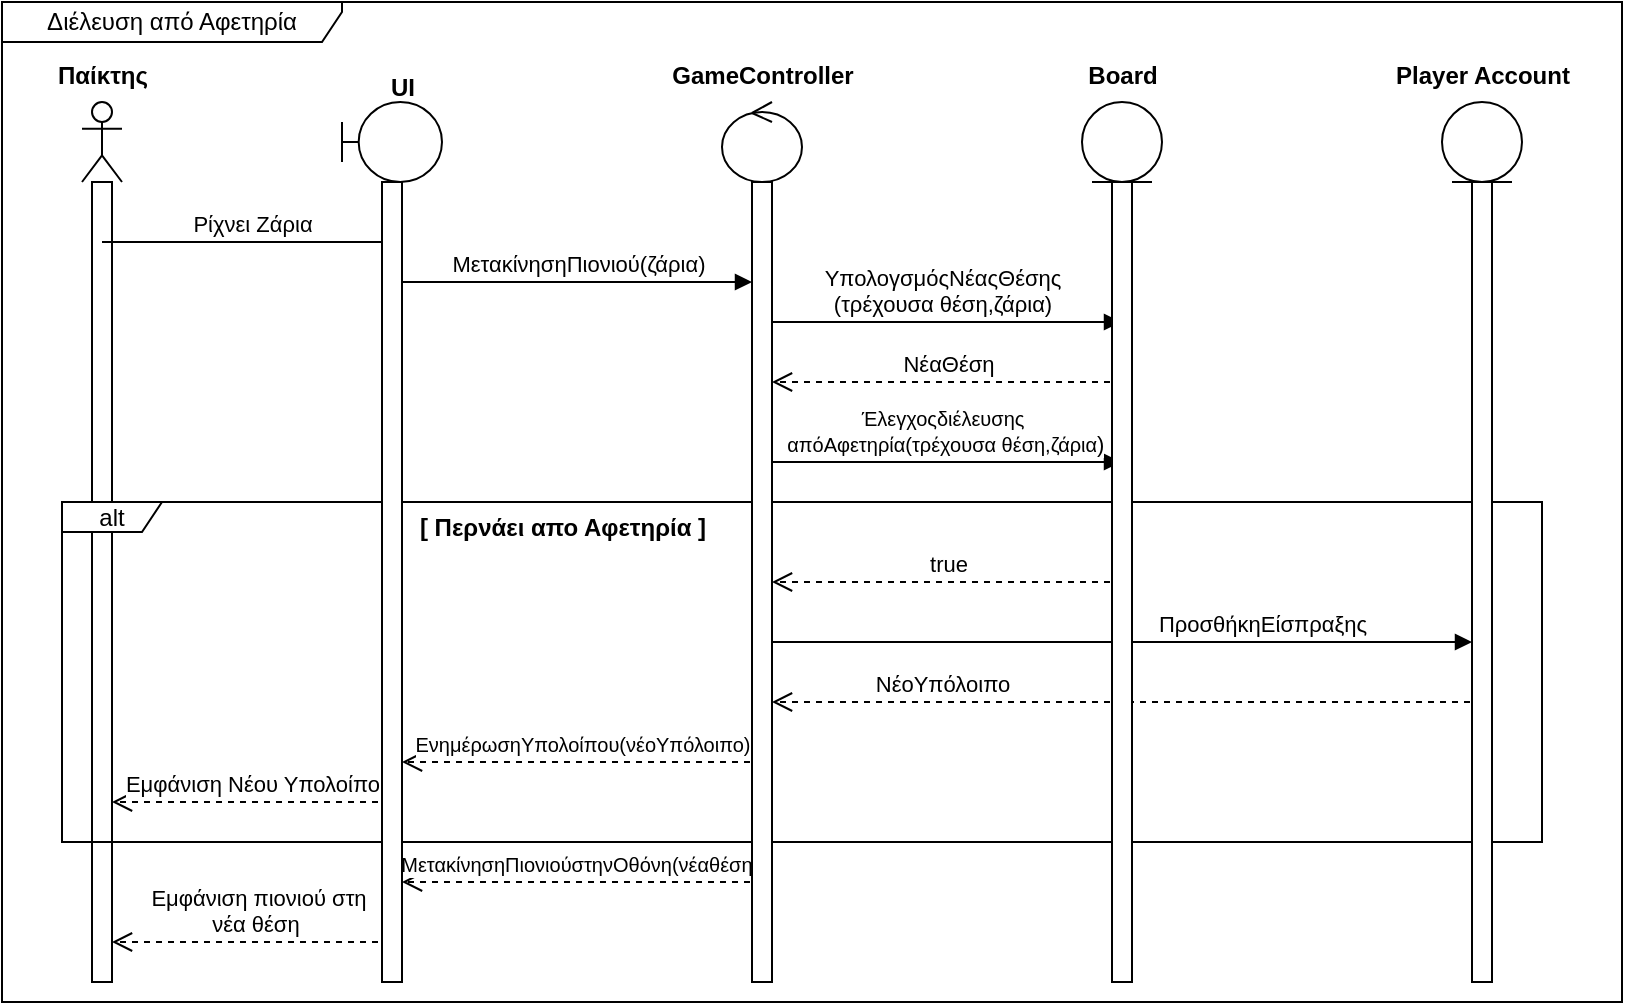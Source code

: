 <mxfile version="26.2.14">
  <diagram name="Page-1" id="6GmpVdnkwemMvTOw-Q8r">
    <mxGraphModel dx="1042" dy="1627" grid="1" gridSize="10" guides="1" tooltips="1" connect="1" arrows="1" fold="1" page="1" pageScale="1" pageWidth="850" pageHeight="1100" math="0" shadow="0">
      <root>
        <mxCell id="0" />
        <mxCell id="1" parent="0" />
        <mxCell id="pMZ6z50Nd3b6FBYLMqOy-1" value="" style="shape=umlLifeline;perimeter=lifelinePerimeter;whiteSpace=wrap;html=1;container=1;dropTarget=0;collapsible=0;recursiveResize=0;outlineConnect=0;portConstraint=eastwest;newEdgeStyle={&quot;curved&quot;:0,&quot;rounded&quot;:0};participant=umlActor;" parent="1" vertex="1">
          <mxGeometry x="50" y="40" width="20" height="440" as="geometry" />
        </mxCell>
        <mxCell id="pMZ6z50Nd3b6FBYLMqOy-7" value="" style="html=1;points=[[0,0,0,0,5],[0,1,0,0,-5],[1,0,0,0,5],[1,1,0,0,-5]];perimeter=orthogonalPerimeter;outlineConnect=0;targetShapes=umlLifeline;portConstraint=eastwest;newEdgeStyle={&quot;curved&quot;:0,&quot;rounded&quot;:0};" parent="pMZ6z50Nd3b6FBYLMqOy-1" vertex="1">
          <mxGeometry x="5" y="40" width="10" height="400" as="geometry" />
        </mxCell>
        <mxCell id="pMZ6z50Nd3b6FBYLMqOy-2" value="Παίκτης" style="text;align=center;fontStyle=1;verticalAlign=middle;spacingLeft=3;spacingRight=3;strokeColor=none;rotatable=0;points=[[0,0.5],[1,0.5]];portConstraint=eastwest;html=1;" parent="1" vertex="1">
          <mxGeometry x="20" y="14" width="80" height="26" as="geometry" />
        </mxCell>
        <mxCell id="pMZ6z50Nd3b6FBYLMqOy-12" value="Ρίχνει Ζάρια" style="html=1;verticalAlign=bottom;endArrow=block;curved=0;rounded=0;" parent="1" edge="1">
          <mxGeometry width="80" relative="1" as="geometry">
            <mxPoint x="60" y="110" as="sourcePoint" />
            <mxPoint x="209.5" y="110" as="targetPoint" />
          </mxGeometry>
        </mxCell>
        <mxCell id="pMZ6z50Nd3b6FBYLMqOy-13" value="ΜετακίνησηΠιονιού(ζάρια)" style="html=1;verticalAlign=bottom;endArrow=block;curved=0;rounded=0;" parent="1" edge="1">
          <mxGeometry width="80" relative="1" as="geometry">
            <mxPoint x="210" y="130" as="sourcePoint" />
            <mxPoint x="385" y="130" as="targetPoint" />
          </mxGeometry>
        </mxCell>
        <mxCell id="pMZ6z50Nd3b6FBYLMqOy-14" value="ΥπολογσμόςΝέαςΘέσης&lt;div&gt;(τρέχουσα θέση,ζάρια)&lt;/div&gt;" style="html=1;verticalAlign=bottom;endArrow=block;curved=0;rounded=0;" parent="1" edge="1">
          <mxGeometry width="80" relative="1" as="geometry">
            <mxPoint x="390" y="150" as="sourcePoint" />
            <mxPoint x="569.5" y="150" as="targetPoint" />
          </mxGeometry>
        </mxCell>
        <mxCell id="pMZ6z50Nd3b6FBYLMqOy-15" value="ΝέαΘέση" style="html=1;verticalAlign=bottom;endArrow=open;dashed=1;endSize=8;curved=0;rounded=0;" parent="1" edge="1">
          <mxGeometry relative="1" as="geometry">
            <mxPoint x="570" y="180" as="sourcePoint" />
            <mxPoint x="395" y="180" as="targetPoint" />
          </mxGeometry>
        </mxCell>
        <mxCell id="pMZ6z50Nd3b6FBYLMqOy-16" value="&lt;font style=&quot;font-size: 10px;&quot;&gt;Έλεγχοςδιέλευσης&lt;/font&gt;&lt;div&gt;&lt;font style=&quot;font-size: 10px;&quot;&gt;&amp;nbsp;απόΑφετηρία(τρέχουσα θέση,ζάρια&lt;/font&gt;)&lt;/div&gt;" style="html=1;verticalAlign=bottom;endArrow=block;curved=0;rounded=0;" parent="1" edge="1">
          <mxGeometry width="80" relative="1" as="geometry">
            <mxPoint x="390" y="220" as="sourcePoint" />
            <mxPoint x="569.5" y="220" as="targetPoint" />
          </mxGeometry>
        </mxCell>
        <mxCell id="pMZ6z50Nd3b6FBYLMqOy-17" value="Διέλευση από Αφετηρία" style="shape=umlFrame;whiteSpace=wrap;html=1;pointerEvents=0;width=170;height=20;" parent="1" vertex="1">
          <mxGeometry x="10" y="-10" width="810" height="500" as="geometry" />
        </mxCell>
        <mxCell id="pMZ6z50Nd3b6FBYLMqOy-18" value="alt" style="shape=umlFrame;whiteSpace=wrap;html=1;pointerEvents=0;width=50;height=15;" parent="1" vertex="1">
          <mxGeometry x="40" y="240" width="740" height="170" as="geometry" />
        </mxCell>
        <mxCell id="pMZ6z50Nd3b6FBYLMqOy-19" value="[ Περνάει απο Αφετηρία ]" style="text;align=center;fontStyle=1;verticalAlign=middle;spacingLeft=3;spacingRight=3;strokeColor=none;rotatable=0;points=[[0,0.5],[1,0.5]];portConstraint=eastwest;html=1;" parent="1" vertex="1">
          <mxGeometry x="250" y="240" width="80" height="26" as="geometry" />
        </mxCell>
        <mxCell id="pMZ6z50Nd3b6FBYLMqOy-20" value="true" style="html=1;verticalAlign=bottom;endArrow=open;dashed=1;endSize=8;curved=0;rounded=0;" parent="1" edge="1">
          <mxGeometry relative="1" as="geometry">
            <mxPoint x="570" y="280" as="sourcePoint" />
            <mxPoint x="395" y="280" as="targetPoint" />
          </mxGeometry>
        </mxCell>
        <mxCell id="pMZ6z50Nd3b6FBYLMqOy-22" value="ΠροσθήκηΕίσπραξης" style="html=1;verticalAlign=bottom;endArrow=block;curved=0;rounded=0;" parent="1" edge="1">
          <mxGeometry x="0.408" width="80" relative="1" as="geometry">
            <mxPoint x="390" y="310" as="sourcePoint" />
            <mxPoint x="745" y="310" as="targetPoint" />
            <mxPoint as="offset" />
          </mxGeometry>
        </mxCell>
        <mxCell id="pMZ6z50Nd3b6FBYLMqOy-23" value="ΝέοΥπόλοιπο" style="html=1;verticalAlign=bottom;endArrow=open;dashed=1;endSize=8;curved=0;rounded=0;" parent="1" edge="1">
          <mxGeometry x="0.521" relative="1" as="geometry">
            <mxPoint x="750" y="340" as="sourcePoint" />
            <mxPoint x="395" y="340" as="targetPoint" />
            <mxPoint as="offset" />
          </mxGeometry>
        </mxCell>
        <mxCell id="pMZ6z50Nd3b6FBYLMqOy-24" value="&lt;font style=&quot;font-size: 10px;&quot;&gt;ΕνημέρωσηΥπολοίπου(νέοΥπόλοιπο)&lt;/font&gt;" style="html=1;verticalAlign=bottom;endArrow=open;dashed=1;endSize=8;curved=0;rounded=0;" parent="1" target="DPa1GiPaxtkGyzJuMN5Z-2" edge="1">
          <mxGeometry relative="1" as="geometry">
            <mxPoint x="390" y="370" as="sourcePoint" />
            <mxPoint x="215" y="370" as="targetPoint" />
          </mxGeometry>
        </mxCell>
        <mxCell id="pMZ6z50Nd3b6FBYLMqOy-25" value="Εμφάνιση Νέου Υπολοίπου" style="html=1;verticalAlign=bottom;endArrow=open;dashed=1;endSize=8;curved=0;rounded=0;" parent="1" target="pMZ6z50Nd3b6FBYLMqOy-7" edge="1">
          <mxGeometry relative="1" as="geometry">
            <mxPoint x="210" y="390" as="sourcePoint" />
            <mxPoint x="130" y="390" as="targetPoint" />
          </mxGeometry>
        </mxCell>
        <mxCell id="pMZ6z50Nd3b6FBYLMqOy-26" value="&lt;font style=&quot;font-size: 10px;&quot;&gt;ΜετακίνησηΠιονιούστηνΟθόνη(νέαθέση)&amp;nbsp;&lt;/font&gt;" style="html=1;verticalAlign=bottom;endArrow=open;dashed=1;endSize=8;curved=0;rounded=0;" parent="1" target="DPa1GiPaxtkGyzJuMN5Z-2" edge="1">
          <mxGeometry relative="1" as="geometry">
            <mxPoint x="390" y="430" as="sourcePoint" />
            <mxPoint x="215" y="430" as="targetPoint" />
          </mxGeometry>
        </mxCell>
        <mxCell id="pMZ6z50Nd3b6FBYLMqOy-27" value="Εμφάνιση πιονιού στη&lt;div&gt;νέα θέση&amp;nbsp;&lt;/div&gt;" style="html=1;verticalAlign=bottom;endArrow=open;dashed=1;endSize=8;curved=0;rounded=0;" parent="1" target="pMZ6z50Nd3b6FBYLMqOy-7" edge="1">
          <mxGeometry relative="1" as="geometry">
            <mxPoint x="210" y="460" as="sourcePoint" />
            <mxPoint x="130" y="460" as="targetPoint" />
          </mxGeometry>
        </mxCell>
        <mxCell id="DPa1GiPaxtkGyzJuMN5Z-1" value="" style="shape=umlLifeline;perimeter=lifelinePerimeter;whiteSpace=wrap;html=1;container=1;dropTarget=0;collapsible=0;recursiveResize=0;outlineConnect=0;portConstraint=eastwest;newEdgeStyle={&quot;curved&quot;:0,&quot;rounded&quot;:0};participant=umlBoundary;" vertex="1" parent="1">
          <mxGeometry x="180" y="40" width="50" height="440" as="geometry" />
        </mxCell>
        <mxCell id="DPa1GiPaxtkGyzJuMN5Z-2" value="" style="html=1;points=[[0,0,0,0,5],[0,1,0,0,-5],[1,0,0,0,5],[1,1,0,0,-5]];perimeter=orthogonalPerimeter;outlineConnect=0;targetShapes=umlLifeline;portConstraint=eastwest;newEdgeStyle={&quot;curved&quot;:0,&quot;rounded&quot;:0};" vertex="1" parent="DPa1GiPaxtkGyzJuMN5Z-1">
          <mxGeometry x="20" y="40" width="10" height="400" as="geometry" />
        </mxCell>
        <mxCell id="DPa1GiPaxtkGyzJuMN5Z-3" value="UI" style="text;align=center;fontStyle=1;verticalAlign=middle;spacingLeft=3;spacingRight=3;strokeColor=none;rotatable=0;points=[[0,0.5],[1,0.5]];portConstraint=eastwest;html=1;" vertex="1" parent="1">
          <mxGeometry x="170" y="20" width="80" height="26" as="geometry" />
        </mxCell>
        <mxCell id="DPa1GiPaxtkGyzJuMN5Z-4" value="" style="shape=umlLifeline;perimeter=lifelinePerimeter;whiteSpace=wrap;html=1;container=1;dropTarget=0;collapsible=0;recursiveResize=0;outlineConnect=0;portConstraint=eastwest;newEdgeStyle={&quot;curved&quot;:0,&quot;rounded&quot;:0};participant=umlControl;" vertex="1" parent="1">
          <mxGeometry x="370" y="40" width="40" height="440" as="geometry" />
        </mxCell>
        <mxCell id="DPa1GiPaxtkGyzJuMN5Z-5" value="" style="html=1;points=[[0,0,0,0,5],[0,1,0,0,-5],[1,0,0,0,5],[1,1,0,0,-5]];perimeter=orthogonalPerimeter;outlineConnect=0;targetShapes=umlLifeline;portConstraint=eastwest;newEdgeStyle={&quot;curved&quot;:0,&quot;rounded&quot;:0};" vertex="1" parent="DPa1GiPaxtkGyzJuMN5Z-4">
          <mxGeometry x="15" y="40" width="10" height="400" as="geometry" />
        </mxCell>
        <mxCell id="DPa1GiPaxtkGyzJuMN5Z-6" value="GameController" style="text;align=center;fontStyle=1;verticalAlign=middle;spacingLeft=3;spacingRight=3;strokeColor=none;rotatable=0;points=[[0,0.5],[1,0.5]];portConstraint=eastwest;html=1;" vertex="1" parent="1">
          <mxGeometry x="350" y="14" width="80" height="26" as="geometry" />
        </mxCell>
        <mxCell id="DPa1GiPaxtkGyzJuMN5Z-7" value="" style="shape=umlLifeline;perimeter=lifelinePerimeter;whiteSpace=wrap;html=1;container=1;dropTarget=0;collapsible=0;recursiveResize=0;outlineConnect=0;portConstraint=eastwest;newEdgeStyle={&quot;curved&quot;:0,&quot;rounded&quot;:0};participant=umlEntity;" vertex="1" parent="1">
          <mxGeometry x="550" y="40" width="40" height="440" as="geometry" />
        </mxCell>
        <mxCell id="DPa1GiPaxtkGyzJuMN5Z-9" value="" style="html=1;points=[[0,0,0,0,5],[0,1,0,0,-5],[1,0,0,0,5],[1,1,0,0,-5]];perimeter=orthogonalPerimeter;outlineConnect=0;targetShapes=umlLifeline;portConstraint=eastwest;newEdgeStyle={&quot;curved&quot;:0,&quot;rounded&quot;:0};" vertex="1" parent="DPa1GiPaxtkGyzJuMN5Z-7">
          <mxGeometry x="15" y="40" width="10" height="400" as="geometry" />
        </mxCell>
        <mxCell id="DPa1GiPaxtkGyzJuMN5Z-8" value="Board" style="text;align=center;fontStyle=1;verticalAlign=middle;spacingLeft=3;spacingRight=3;strokeColor=none;rotatable=0;points=[[0,0.5],[1,0.5]];portConstraint=eastwest;html=1;" vertex="1" parent="1">
          <mxGeometry x="530" y="14" width="80" height="26" as="geometry" />
        </mxCell>
        <mxCell id="DPa1GiPaxtkGyzJuMN5Z-10" value="" style="shape=umlLifeline;perimeter=lifelinePerimeter;whiteSpace=wrap;html=1;container=1;dropTarget=0;collapsible=0;recursiveResize=0;outlineConnect=0;portConstraint=eastwest;newEdgeStyle={&quot;curved&quot;:0,&quot;rounded&quot;:0};participant=umlEntity;" vertex="1" parent="1">
          <mxGeometry x="730" y="40" width="40" height="440" as="geometry" />
        </mxCell>
        <mxCell id="DPa1GiPaxtkGyzJuMN5Z-11" value="" style="html=1;points=[[0,0,0,0,5],[0,1,0,0,-5],[1,0,0,0,5],[1,1,0,0,-5]];perimeter=orthogonalPerimeter;outlineConnect=0;targetShapes=umlLifeline;portConstraint=eastwest;newEdgeStyle={&quot;curved&quot;:0,&quot;rounded&quot;:0};" vertex="1" parent="DPa1GiPaxtkGyzJuMN5Z-10">
          <mxGeometry x="15" y="40" width="10" height="400" as="geometry" />
        </mxCell>
        <mxCell id="DPa1GiPaxtkGyzJuMN5Z-12" value="Player Account" style="text;align=center;fontStyle=1;verticalAlign=middle;spacingLeft=3;spacingRight=3;strokeColor=none;rotatable=0;points=[[0,0.5],[1,0.5]];portConstraint=eastwest;html=1;" vertex="1" parent="1">
          <mxGeometry x="710" y="14" width="80" height="26" as="geometry" />
        </mxCell>
      </root>
    </mxGraphModel>
  </diagram>
</mxfile>
